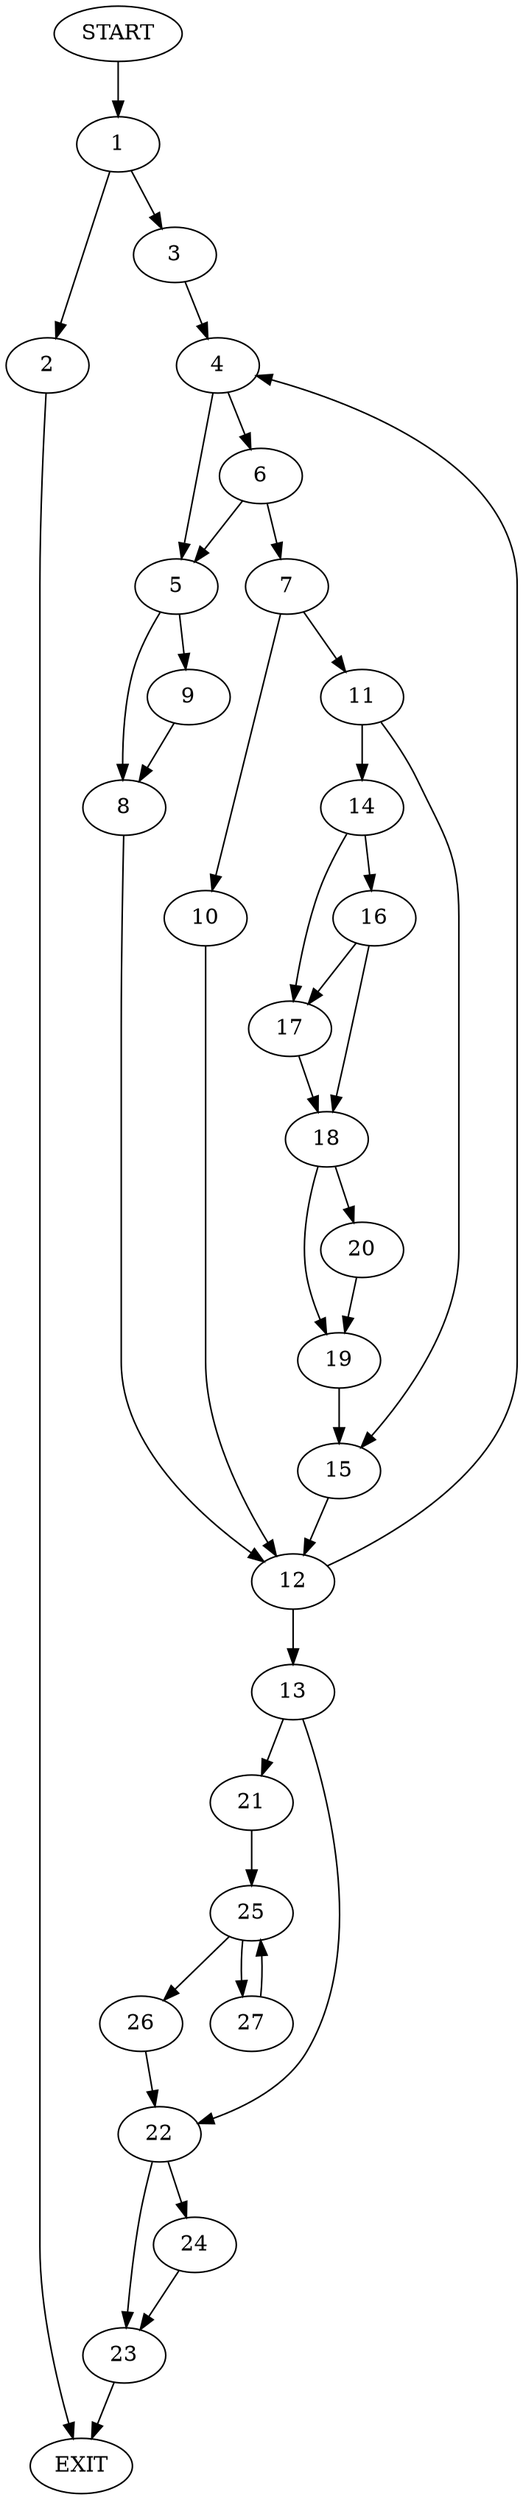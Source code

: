 digraph {
0 [label="START"]
28 [label="EXIT"]
0 -> 1
1 -> 2
1 -> 3
2 -> 28
3 -> 4
4 -> 5
4 -> 6
6 -> 7
6 -> 5
5 -> 8
5 -> 9
7 -> 10
7 -> 11
9 -> 8
8 -> 12
12 -> 13
12 -> 4
10 -> 12
11 -> 14
11 -> 15
14 -> 16
14 -> 17
15 -> 12
17 -> 18
16 -> 18
16 -> 17
18 -> 19
18 -> 20
20 -> 19
19 -> 15
13 -> 21
13 -> 22
22 -> 23
22 -> 24
21 -> 25
25 -> 26
25 -> 27
26 -> 22
27 -> 25
24 -> 23
23 -> 28
}
